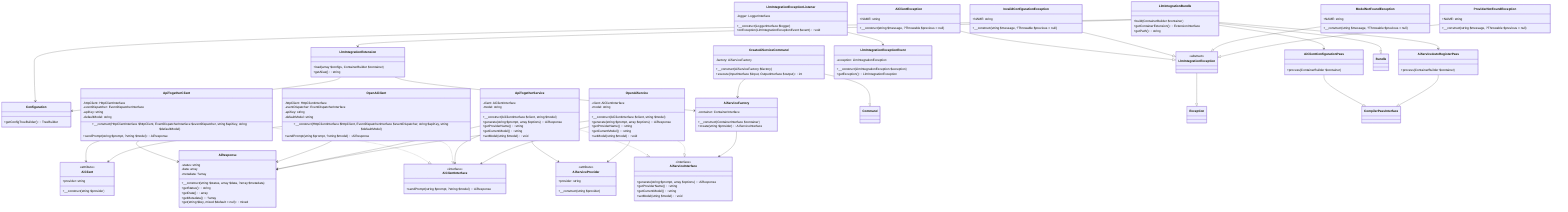 classDiagram
        %% Main Bundle Classes
        class LlmIntegrationBundle {
            +build(ContainerBuilder $container)
            +getContainerExtension(): ExtensionInterface
            +getPath(): string
        }
        class Configuration {
            +getConfigTreeBuilder(): TreeBuilder
        }
        class LlmIntegrationExtension {
            +load(array $configs, ContainerBuilder $container)
            +getAlias(): string
        }

        %% Interfaces
        class AiClientInterface {
            <<interface>>
            +sendPrompt(string $prompt, ?string $model): AiResponse
        }
        class AiServiceInterface {
            <<interface>>
            +generate(string $prompt, array $options): AiResponse
            +getProviderName(): string
            +getCurrentModel(): string
            +setModel(string $model): void
        }

        %% Client Classes
        class ApiTogetherClient {
            -httpClient: HttpClientInterface
            -eventDispatcher: EventDispatcherInterface
            -apiKey: string
            -defaultModel: string
            +__construct(HttpClientInterface $httpClient, EventDispatcherInterface $eventDispatcher, string $apiKey, string $defaultModel)
            +sendPrompt(string $prompt, ?string $model): AiResponse
        }
        class OpenAiClient {
            -httpClient: HttpClientInterface
            -eventDispatcher: EventDispatcherInterface
            -apiKey: string
            -defaultModel: string
            +__construct(HttpClientInterface $httpClient, EventDispatcherInterface $eventDispatcher, string $apiKey, string $defaultModel)
            +sendPrompt(string $prompt, ?string $model): AiResponse
        }

        %% Service Classes
        class AiServiceFactory {
            -container: ContainerInterface
            +__construct(ContainerInterface $container)
            +create(string $provider): AiServiceInterface
        }
        class ApiTogetherService {
            -client: AiClientInterface
            -model: string
            +__construct(AiClientInterface $client, string $model)
            +generate(string $prompt, array $options): AiResponse
            +getProviderName(): string
            +getCurrentModel(): string
            +setModel(string $model): void
        }
        class OpenAiService {
            -client: AiClientInterface
            -model: string
            +__construct(AiClientInterface $client, string $model)
            +generate(string $prompt, array $options): AiResponse
            +getProviderName(): string
            +getCurrentModel(): string
            +setModel(string $model): void
        }

        %% Command
        class CreateAiServiceCommand {
            -factory: AiServiceFactory
            +__construct(AiServiceFactory $factory)
            +execute(InputInterface $input, OutputInterface $output): int
        }

        %% Exceptions
        class LlmIntegrationException {
            <<abstract>>
        }
        class AiClientException {
            +NAME: string
            +__construct(string $message, ?Throwable $previous = null)
        }
        class InvalidConfigurationException {
            +NAME: string
            +__construct(string $message, ?Throwable $previous = null)
        }
        class ModelNotFoundException {
            +NAME: string
            +__construct(string $message, ?Throwable $previous = null)
        }
        class ProviderNotFoundException {
            +NAME: string
            +__construct(string $message, ?Throwable $previous = null)
        }

        %% Event Classes
        class LlmIntegrationExceptionEvent {
            -exception: LlmIntegrationException
            +__construct(LlmIntegrationException $exception)
            +getException(): LlmIntegrationException
        }
        class LlmIntegrationExceptionListener {
            -logger: LoggerInterface
            +__construct(LoggerInterface $logger)
            +onException(LlmIntegrationExceptionEvent $event): void
        }

        %% Attributes
        class AiClient {
            <<attribute>>
            +provider: string
            +__construct(string $provider)
        }
        class AiServiceProvider {
            <<attribute>>
            +provider: string
            +__construct(string $provider)
        }

        %% Compiler Passes
        class AiClientConfigurationPass {
            +process(ContainerBuilder $container)
        }
        class AiServiceAutoRegisterPass {
            +process(ContainerBuilder $container)
        }

        %% Response Class
        class AiResponse {
            -status: string
            -data: array
            -metadata: ?array
            +__construct(string $status, array $data, ?array $metadata)
            +getStatus(): string
            +getData(): array
            +getMetadata(): ?array
            +get(string $key, mixed $default = null): mixed
        }

        %% Relationships
        LlmIntegrationBundle --|> Bundle
        LlmIntegrationBundle --> Configuration
        LlmIntegrationBundle --> LlmIntegrationExtension
        LlmIntegrationBundle --> AiClientConfigurationPass
        LlmIntegrationBundle --> AiServiceAutoRegisterPass
        LlmIntegrationExtension --> Configuration
        LlmIntegrationExtension --> AiServiceFactory
        ApiTogetherClient ..|> AiClientInterface
        OpenAiClient ..|> AiClientInterface
        ApiTogetherService ..|> AiServiceInterface
        OpenAiService ..|> AiServiceInterface
        ApiTogetherService --> AiClientInterface
        OpenAiService --> AiClientInterface
        CreateAiServiceCommand --|> Command
        CreateAiServiceCommand --> AiServiceFactory
        AiClientException --|> LlmIntegrationException
        InvalidConfigurationException --|> LlmIntegrationException
        ModelNotFoundException --|> LlmIntegrationException
        ProviderNotFoundException --|> LlmIntegrationException
        LlmIntegrationException --|> Exception
        LlmIntegrationExceptionListener --> LlmIntegrationExceptionEvent
        AiClientConfigurationPass --|> CompilerPassInterface
        AiServiceAutoRegisterPass --|> CompilerPassInterface
        AiServiceFactory --> AiServiceInterface
        ApiTogetherClient --> AiResponse
        OpenAiClient --> AiResponse
        ApiTogetherService --> AiResponse
        OpenAiService --> AiResponse
        ApiTogetherClient --> AiClient
        OpenAiClient --> AiClient
        ApiTogetherService --> AiServiceProvider
        OpenAiService --> AiServiceProvider